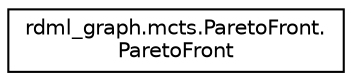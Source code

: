 digraph "Graphical Class Hierarchy"
{
 // LATEX_PDF_SIZE
  edge [fontname="Helvetica",fontsize="10",labelfontname="Helvetica",labelfontsize="10"];
  node [fontname="Helvetica",fontsize="10",shape=record];
  rankdir="LR";
  Node0 [label="rdml_graph.mcts.ParetoFront.\lParetoFront",height=0.2,width=0.4,color="black", fillcolor="white", style="filled",URL="$classrdml__graph_1_1mcts_1_1ParetoFront_1_1ParetoFront.html",tooltip=" "];
}
